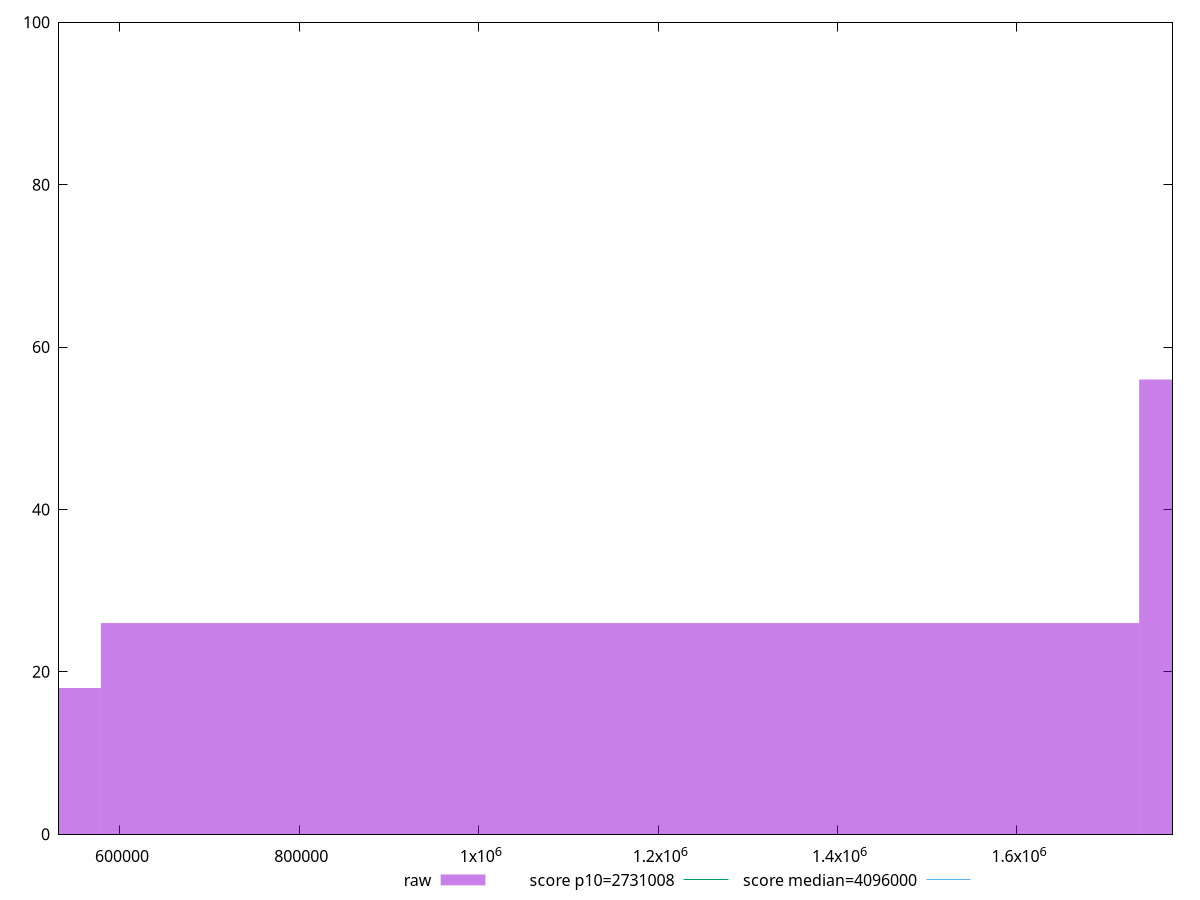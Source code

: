 reset

$raw <<EOF
2314981.838039637 56
0 18
1157490.9190198185 26
EOF

set key outside below
set boxwidth 1157490.9190198185
set xrange [532092:1773420]
set yrange [0:100]
set trange [0:100]
set style fill transparent solid 0.5 noborder

set parametric
set terminal svg size 640, 490 enhanced background rgb 'white'
set output "reports/report_00027_2021-02-24T12-40-31.850Z/total-byte-weight/samples/agenda/raw/histogram.svg"

plot $raw title "raw" with boxes, \
     2731008,t title "score p10=2731008", \
     4096000,t title "score median=4096000"

reset
